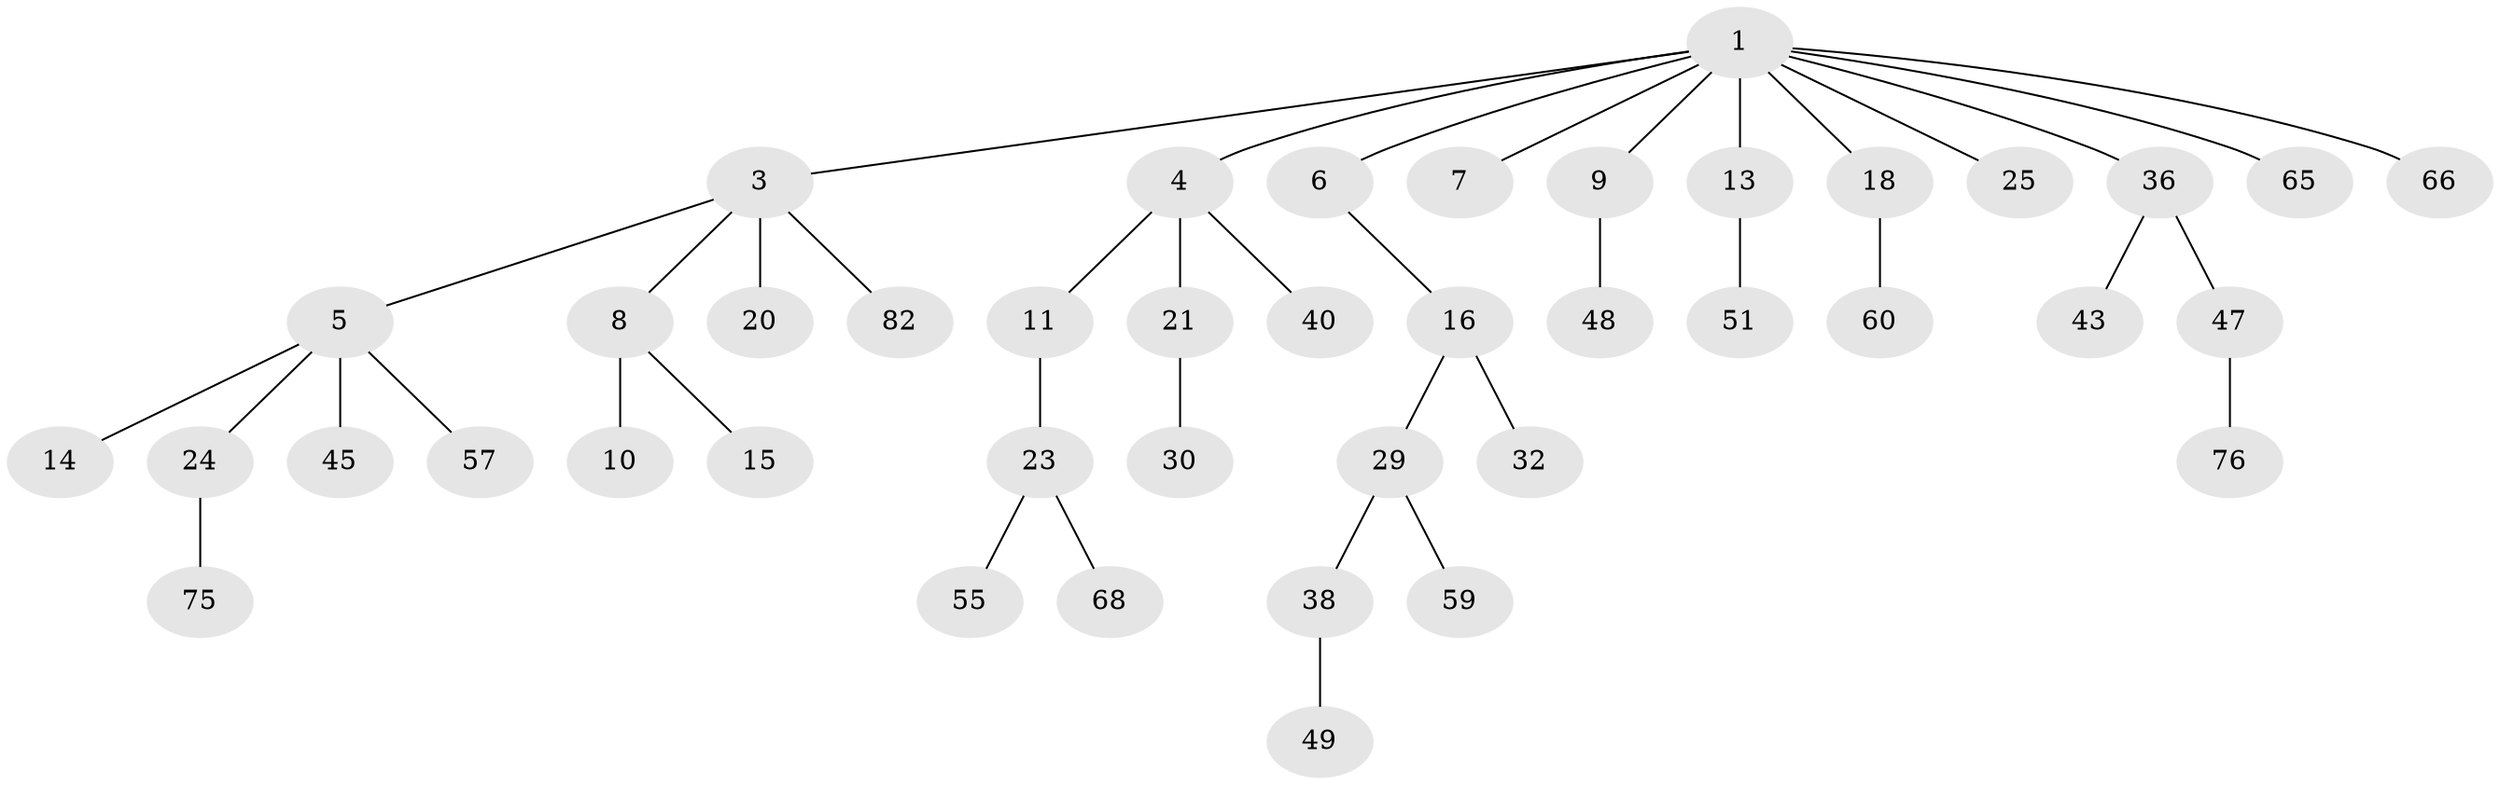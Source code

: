 // original degree distribution, {6: 0.011764705882352941, 7: 0.023529411764705882, 5: 0.023529411764705882, 4: 0.03529411764705882, 2: 0.3176470588235294, 1: 0.4588235294117647, 3: 0.12941176470588237}
// Generated by graph-tools (version 1.1) at 2025/15/03/09/25 04:15:31]
// undirected, 42 vertices, 41 edges
graph export_dot {
graph [start="1"]
  node [color=gray90,style=filled];
  1 [super="+2+26"];
  3;
  4;
  5 [super="+12+56+33+19+22"];
  6;
  7;
  8;
  9 [super="+63+35"];
  10;
  11 [super="+17"];
  13;
  14 [super="+34"];
  15 [super="+50"];
  16 [super="+27"];
  18 [super="+46+41+52"];
  20;
  21 [super="+31"];
  23 [super="+39"];
  24 [super="+58"];
  25 [super="+67"];
  29;
  30;
  32;
  36 [super="+37"];
  38;
  40;
  43;
  45 [super="+64"];
  47;
  48;
  49;
  51 [super="+62"];
  55;
  57 [super="+74"];
  59 [super="+61+80"];
  60 [super="+85"];
  65 [super="+79"];
  66 [super="+77"];
  68;
  75;
  76 [super="+81"];
  82;
  1 -- 6;
  1 -- 9;
  1 -- 13;
  1 -- 25;
  1 -- 65;
  1 -- 66;
  1 -- 3;
  1 -- 4;
  1 -- 18;
  1 -- 7;
  1 -- 36;
  3 -- 5;
  3 -- 8;
  3 -- 20;
  3 -- 82;
  4 -- 11;
  4 -- 21;
  4 -- 40;
  5 -- 14;
  5 -- 45;
  5 -- 24;
  5 -- 57;
  6 -- 16;
  8 -- 10;
  8 -- 15;
  9 -- 48;
  11 -- 23;
  13 -- 51;
  16 -- 32;
  16 -- 29;
  18 -- 60;
  21 -- 30;
  23 -- 55;
  23 -- 68;
  24 -- 75;
  29 -- 38;
  29 -- 59;
  36 -- 43;
  36 -- 47;
  38 -- 49;
  47 -- 76;
}
